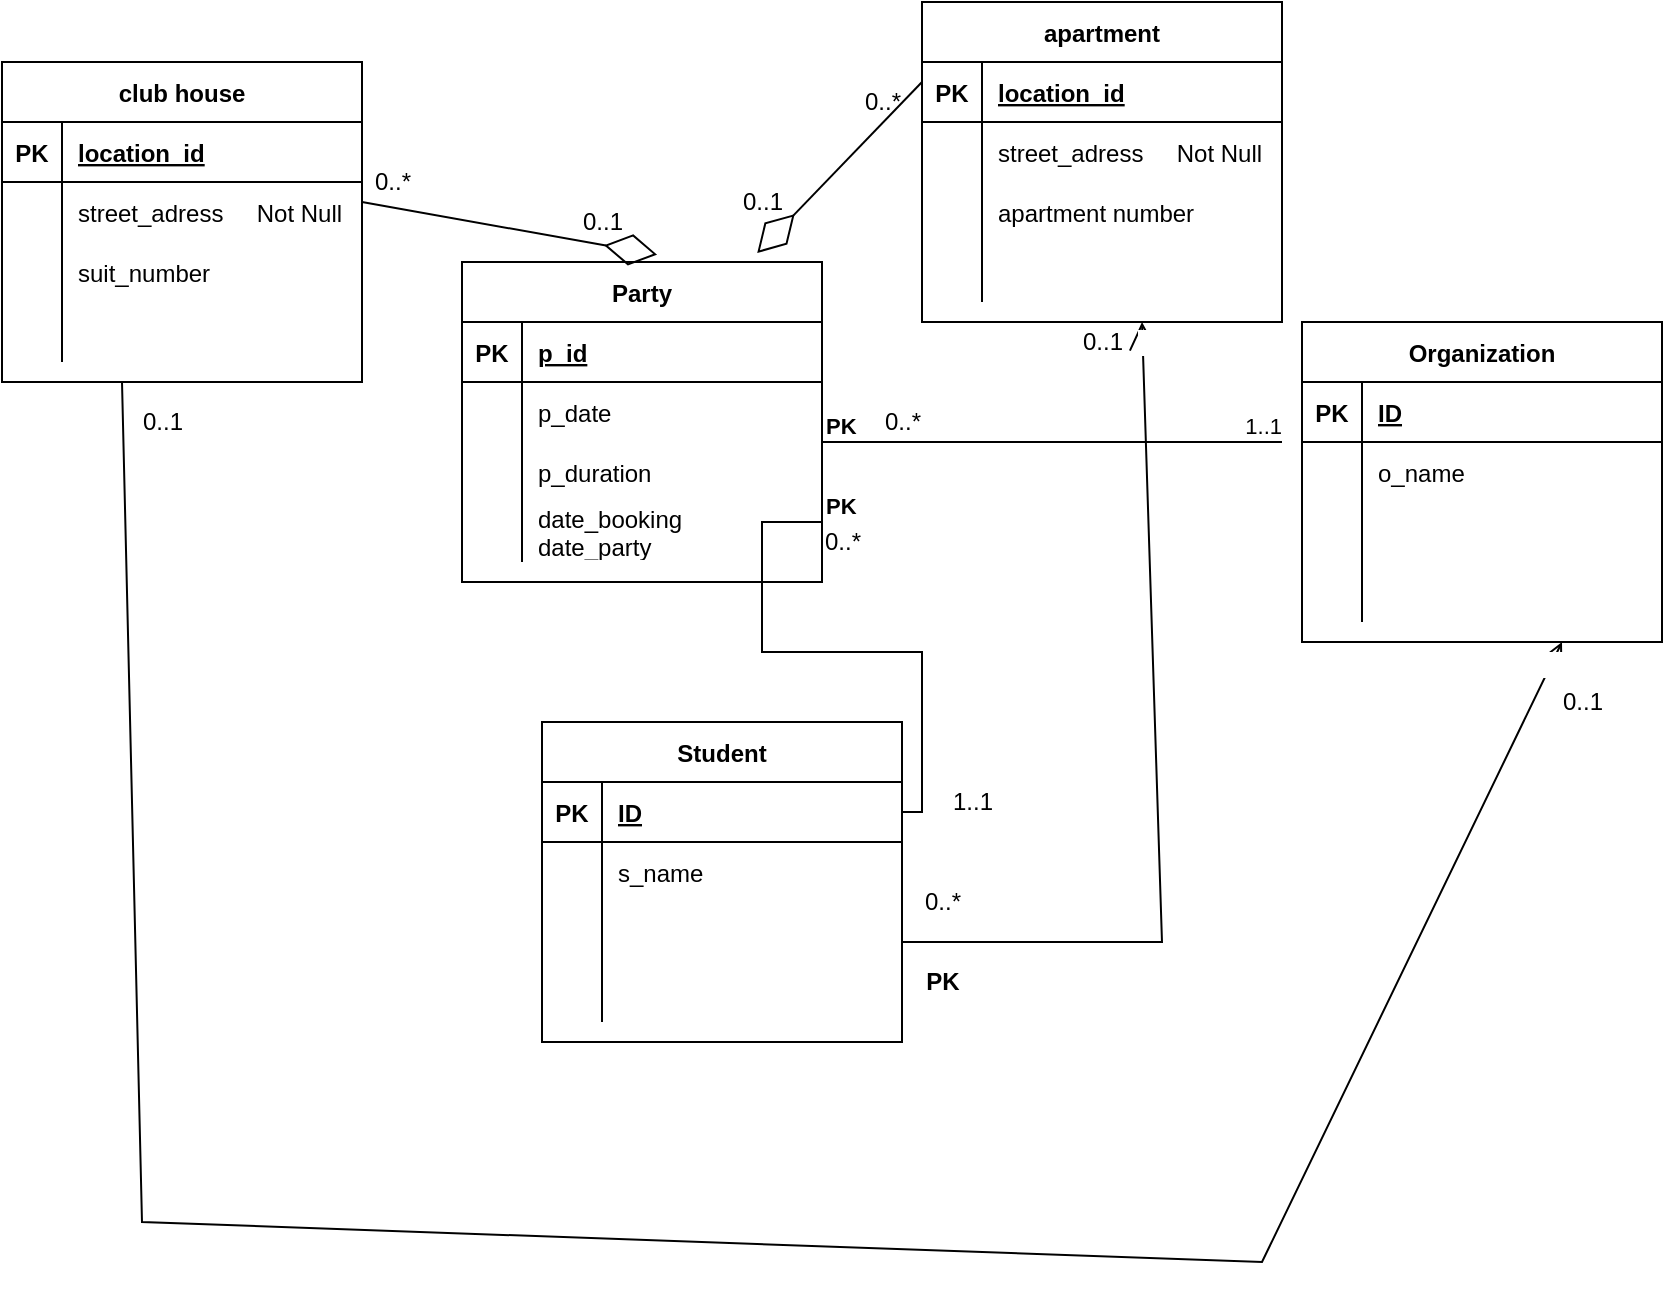 <mxfile version="17.5.0" type="github" pages="2">
  <diagram id="KX6LVqOdSA-fVoCv7U4q" name="Page-1">
    <mxGraphModel dx="2032" dy="687" grid="1" gridSize="10" guides="1" tooltips="1" connect="1" arrows="1" fold="1" page="1" pageScale="1" pageWidth="850" pageHeight="1100" math="0" shadow="0">
      <root>
        <mxCell id="0" />
        <mxCell id="1" parent="0" />
        <mxCell id="a_poZocEMOo0xQ4pw9a--49" value="Student" style="shape=table;startSize=30;container=1;collapsible=1;childLayout=tableLayout;fixedRows=1;rowLines=0;fontStyle=1;align=center;resizeLast=1;" vertex="1" parent="1">
          <mxGeometry x="140" y="360" width="180" height="160" as="geometry" />
        </mxCell>
        <mxCell id="a_poZocEMOo0xQ4pw9a--50" value="" style="shape=tableRow;horizontal=0;startSize=0;swimlaneHead=0;swimlaneBody=0;fillColor=none;collapsible=0;dropTarget=0;points=[[0,0.5],[1,0.5]];portConstraint=eastwest;top=0;left=0;right=0;bottom=1;" vertex="1" parent="a_poZocEMOo0xQ4pw9a--49">
          <mxGeometry y="30" width="180" height="30" as="geometry" />
        </mxCell>
        <mxCell id="a_poZocEMOo0xQ4pw9a--51" value="PK" style="shape=partialRectangle;connectable=0;fillColor=none;top=0;left=0;bottom=0;right=0;fontStyle=1;overflow=hidden;" vertex="1" parent="a_poZocEMOo0xQ4pw9a--50">
          <mxGeometry width="30" height="30" as="geometry">
            <mxRectangle width="30" height="30" as="alternateBounds" />
          </mxGeometry>
        </mxCell>
        <mxCell id="a_poZocEMOo0xQ4pw9a--52" value="ID" style="shape=partialRectangle;connectable=0;fillColor=none;top=0;left=0;bottom=0;right=0;align=left;spacingLeft=6;fontStyle=5;overflow=hidden;" vertex="1" parent="a_poZocEMOo0xQ4pw9a--50">
          <mxGeometry x="30" width="150" height="30" as="geometry">
            <mxRectangle width="150" height="30" as="alternateBounds" />
          </mxGeometry>
        </mxCell>
        <mxCell id="a_poZocEMOo0xQ4pw9a--53" value="" style="shape=tableRow;horizontal=0;startSize=0;swimlaneHead=0;swimlaneBody=0;fillColor=none;collapsible=0;dropTarget=0;points=[[0,0.5],[1,0.5]];portConstraint=eastwest;top=0;left=0;right=0;bottom=0;" vertex="1" parent="a_poZocEMOo0xQ4pw9a--49">
          <mxGeometry y="60" width="180" height="30" as="geometry" />
        </mxCell>
        <mxCell id="a_poZocEMOo0xQ4pw9a--54" value="" style="shape=partialRectangle;connectable=0;fillColor=none;top=0;left=0;bottom=0;right=0;editable=1;overflow=hidden;" vertex="1" parent="a_poZocEMOo0xQ4pw9a--53">
          <mxGeometry width="30" height="30" as="geometry">
            <mxRectangle width="30" height="30" as="alternateBounds" />
          </mxGeometry>
        </mxCell>
        <mxCell id="a_poZocEMOo0xQ4pw9a--55" value="s_name" style="shape=partialRectangle;connectable=0;fillColor=none;top=0;left=0;bottom=0;right=0;align=left;spacingLeft=6;overflow=hidden;" vertex="1" parent="a_poZocEMOo0xQ4pw9a--53">
          <mxGeometry x="30" width="150" height="30" as="geometry">
            <mxRectangle width="150" height="30" as="alternateBounds" />
          </mxGeometry>
        </mxCell>
        <mxCell id="a_poZocEMOo0xQ4pw9a--56" value="" style="shape=tableRow;horizontal=0;startSize=0;swimlaneHead=0;swimlaneBody=0;fillColor=none;collapsible=0;dropTarget=0;points=[[0,0.5],[1,0.5]];portConstraint=eastwest;top=0;left=0;right=0;bottom=0;" vertex="1" parent="a_poZocEMOo0xQ4pw9a--49">
          <mxGeometry y="90" width="180" height="30" as="geometry" />
        </mxCell>
        <mxCell id="a_poZocEMOo0xQ4pw9a--57" value="" style="shape=partialRectangle;connectable=0;fillColor=none;top=0;left=0;bottom=0;right=0;editable=1;overflow=hidden;" vertex="1" parent="a_poZocEMOo0xQ4pw9a--56">
          <mxGeometry width="30" height="30" as="geometry">
            <mxRectangle width="30" height="30" as="alternateBounds" />
          </mxGeometry>
        </mxCell>
        <mxCell id="a_poZocEMOo0xQ4pw9a--58" value="" style="shape=partialRectangle;connectable=0;fillColor=none;top=0;left=0;bottom=0;right=0;align=left;spacingLeft=6;overflow=hidden;" vertex="1" parent="a_poZocEMOo0xQ4pw9a--56">
          <mxGeometry x="30" width="150" height="30" as="geometry">
            <mxRectangle width="150" height="30" as="alternateBounds" />
          </mxGeometry>
        </mxCell>
        <mxCell id="a_poZocEMOo0xQ4pw9a--59" value="" style="shape=tableRow;horizontal=0;startSize=0;swimlaneHead=0;swimlaneBody=0;fillColor=none;collapsible=0;dropTarget=0;points=[[0,0.5],[1,0.5]];portConstraint=eastwest;top=0;left=0;right=0;bottom=0;" vertex="1" parent="a_poZocEMOo0xQ4pw9a--49">
          <mxGeometry y="120" width="180" height="30" as="geometry" />
        </mxCell>
        <mxCell id="a_poZocEMOo0xQ4pw9a--60" value="" style="shape=partialRectangle;connectable=0;fillColor=none;top=0;left=0;bottom=0;right=0;editable=1;overflow=hidden;" vertex="1" parent="a_poZocEMOo0xQ4pw9a--59">
          <mxGeometry width="30" height="30" as="geometry">
            <mxRectangle width="30" height="30" as="alternateBounds" />
          </mxGeometry>
        </mxCell>
        <mxCell id="a_poZocEMOo0xQ4pw9a--61" value="" style="shape=partialRectangle;connectable=0;fillColor=none;top=0;left=0;bottom=0;right=0;align=left;spacingLeft=6;overflow=hidden;" vertex="1" parent="a_poZocEMOo0xQ4pw9a--59">
          <mxGeometry x="30" width="150" height="30" as="geometry">
            <mxRectangle width="150" height="30" as="alternateBounds" />
          </mxGeometry>
        </mxCell>
        <mxCell id="a_poZocEMOo0xQ4pw9a--66" value="Organization" style="shape=table;startSize=30;container=1;collapsible=1;childLayout=tableLayout;fixedRows=1;rowLines=0;fontStyle=1;align=center;resizeLast=1;" vertex="1" parent="1">
          <mxGeometry x="520" y="160" width="180" height="160" as="geometry" />
        </mxCell>
        <mxCell id="a_poZocEMOo0xQ4pw9a--67" value="" style="shape=tableRow;horizontal=0;startSize=0;swimlaneHead=0;swimlaneBody=0;fillColor=none;collapsible=0;dropTarget=0;points=[[0,0.5],[1,0.5]];portConstraint=eastwest;top=0;left=0;right=0;bottom=1;" vertex="1" parent="a_poZocEMOo0xQ4pw9a--66">
          <mxGeometry y="30" width="180" height="30" as="geometry" />
        </mxCell>
        <mxCell id="a_poZocEMOo0xQ4pw9a--68" value="PK" style="shape=partialRectangle;connectable=0;fillColor=none;top=0;left=0;bottom=0;right=0;fontStyle=1;overflow=hidden;" vertex="1" parent="a_poZocEMOo0xQ4pw9a--67">
          <mxGeometry width="30" height="30" as="geometry">
            <mxRectangle width="30" height="30" as="alternateBounds" />
          </mxGeometry>
        </mxCell>
        <mxCell id="a_poZocEMOo0xQ4pw9a--69" value="ID" style="shape=partialRectangle;connectable=0;fillColor=none;top=0;left=0;bottom=0;right=0;align=left;spacingLeft=6;fontStyle=5;overflow=hidden;" vertex="1" parent="a_poZocEMOo0xQ4pw9a--67">
          <mxGeometry x="30" width="150" height="30" as="geometry">
            <mxRectangle width="150" height="30" as="alternateBounds" />
          </mxGeometry>
        </mxCell>
        <mxCell id="a_poZocEMOo0xQ4pw9a--70" value="" style="shape=tableRow;horizontal=0;startSize=0;swimlaneHead=0;swimlaneBody=0;fillColor=none;collapsible=0;dropTarget=0;points=[[0,0.5],[1,0.5]];portConstraint=eastwest;top=0;left=0;right=0;bottom=0;" vertex="1" parent="a_poZocEMOo0xQ4pw9a--66">
          <mxGeometry y="60" width="180" height="30" as="geometry" />
        </mxCell>
        <mxCell id="a_poZocEMOo0xQ4pw9a--71" value="" style="shape=partialRectangle;connectable=0;fillColor=none;top=0;left=0;bottom=0;right=0;editable=1;overflow=hidden;" vertex="1" parent="a_poZocEMOo0xQ4pw9a--70">
          <mxGeometry width="30" height="30" as="geometry">
            <mxRectangle width="30" height="30" as="alternateBounds" />
          </mxGeometry>
        </mxCell>
        <mxCell id="a_poZocEMOo0xQ4pw9a--72" value="o_name" style="shape=partialRectangle;connectable=0;fillColor=none;top=0;left=0;bottom=0;right=0;align=left;spacingLeft=6;overflow=hidden;" vertex="1" parent="a_poZocEMOo0xQ4pw9a--70">
          <mxGeometry x="30" width="150" height="30" as="geometry">
            <mxRectangle width="150" height="30" as="alternateBounds" />
          </mxGeometry>
        </mxCell>
        <mxCell id="a_poZocEMOo0xQ4pw9a--73" value="" style="shape=tableRow;horizontal=0;startSize=0;swimlaneHead=0;swimlaneBody=0;fillColor=none;collapsible=0;dropTarget=0;points=[[0,0.5],[1,0.5]];portConstraint=eastwest;top=0;left=0;right=0;bottom=0;" vertex="1" parent="a_poZocEMOo0xQ4pw9a--66">
          <mxGeometry y="90" width="180" height="30" as="geometry" />
        </mxCell>
        <mxCell id="a_poZocEMOo0xQ4pw9a--74" value="" style="shape=partialRectangle;connectable=0;fillColor=none;top=0;left=0;bottom=0;right=0;editable=1;overflow=hidden;" vertex="1" parent="a_poZocEMOo0xQ4pw9a--73">
          <mxGeometry width="30" height="30" as="geometry">
            <mxRectangle width="30" height="30" as="alternateBounds" />
          </mxGeometry>
        </mxCell>
        <mxCell id="a_poZocEMOo0xQ4pw9a--75" value="" style="shape=partialRectangle;connectable=0;fillColor=none;top=0;left=0;bottom=0;right=0;align=left;spacingLeft=6;overflow=hidden;" vertex="1" parent="a_poZocEMOo0xQ4pw9a--73">
          <mxGeometry x="30" width="150" height="30" as="geometry">
            <mxRectangle width="150" height="30" as="alternateBounds" />
          </mxGeometry>
        </mxCell>
        <mxCell id="a_poZocEMOo0xQ4pw9a--76" value="" style="shape=tableRow;horizontal=0;startSize=0;swimlaneHead=0;swimlaneBody=0;fillColor=none;collapsible=0;dropTarget=0;points=[[0,0.5],[1,0.5]];portConstraint=eastwest;top=0;left=0;right=0;bottom=0;" vertex="1" parent="a_poZocEMOo0xQ4pw9a--66">
          <mxGeometry y="120" width="180" height="30" as="geometry" />
        </mxCell>
        <mxCell id="a_poZocEMOo0xQ4pw9a--77" value="" style="shape=partialRectangle;connectable=0;fillColor=none;top=0;left=0;bottom=0;right=0;editable=1;overflow=hidden;" vertex="1" parent="a_poZocEMOo0xQ4pw9a--76">
          <mxGeometry width="30" height="30" as="geometry">
            <mxRectangle width="30" height="30" as="alternateBounds" />
          </mxGeometry>
        </mxCell>
        <mxCell id="a_poZocEMOo0xQ4pw9a--78" value="" style="shape=partialRectangle;connectable=0;fillColor=none;top=0;left=0;bottom=0;right=0;align=left;spacingLeft=6;overflow=hidden;" vertex="1" parent="a_poZocEMOo0xQ4pw9a--76">
          <mxGeometry x="30" width="150" height="30" as="geometry">
            <mxRectangle width="150" height="30" as="alternateBounds" />
          </mxGeometry>
        </mxCell>
        <mxCell id="a_poZocEMOo0xQ4pw9a--79" value="Party" style="shape=table;startSize=30;container=1;collapsible=1;childLayout=tableLayout;fixedRows=1;rowLines=0;fontStyle=1;align=center;resizeLast=1;" vertex="1" parent="1">
          <mxGeometry x="100" y="130" width="180" height="160" as="geometry" />
        </mxCell>
        <mxCell id="a_poZocEMOo0xQ4pw9a--80" value="" style="shape=tableRow;horizontal=0;startSize=0;swimlaneHead=0;swimlaneBody=0;fillColor=none;collapsible=0;dropTarget=0;points=[[0,0.5],[1,0.5]];portConstraint=eastwest;top=0;left=0;right=0;bottom=1;" vertex="1" parent="a_poZocEMOo0xQ4pw9a--79">
          <mxGeometry y="30" width="180" height="30" as="geometry" />
        </mxCell>
        <mxCell id="a_poZocEMOo0xQ4pw9a--81" value="PK" style="shape=partialRectangle;connectable=0;fillColor=none;top=0;left=0;bottom=0;right=0;fontStyle=1;overflow=hidden;" vertex="1" parent="a_poZocEMOo0xQ4pw9a--80">
          <mxGeometry width="30" height="30" as="geometry">
            <mxRectangle width="30" height="30" as="alternateBounds" />
          </mxGeometry>
        </mxCell>
        <mxCell id="a_poZocEMOo0xQ4pw9a--82" value="p_id" style="shape=partialRectangle;connectable=0;fillColor=none;top=0;left=0;bottom=0;right=0;align=left;spacingLeft=6;fontStyle=5;overflow=hidden;" vertex="1" parent="a_poZocEMOo0xQ4pw9a--80">
          <mxGeometry x="30" width="150" height="30" as="geometry">
            <mxRectangle width="150" height="30" as="alternateBounds" />
          </mxGeometry>
        </mxCell>
        <mxCell id="a_poZocEMOo0xQ4pw9a--83" value="" style="shape=tableRow;horizontal=0;startSize=0;swimlaneHead=0;swimlaneBody=0;fillColor=none;collapsible=0;dropTarget=0;points=[[0,0.5],[1,0.5]];portConstraint=eastwest;top=0;left=0;right=0;bottom=0;" vertex="1" parent="a_poZocEMOo0xQ4pw9a--79">
          <mxGeometry y="60" width="180" height="30" as="geometry" />
        </mxCell>
        <mxCell id="a_poZocEMOo0xQ4pw9a--84" value="" style="shape=partialRectangle;connectable=0;fillColor=none;top=0;left=0;bottom=0;right=0;editable=1;overflow=hidden;" vertex="1" parent="a_poZocEMOo0xQ4pw9a--83">
          <mxGeometry width="30" height="30" as="geometry">
            <mxRectangle width="30" height="30" as="alternateBounds" />
          </mxGeometry>
        </mxCell>
        <mxCell id="a_poZocEMOo0xQ4pw9a--85" value="p_date" style="shape=partialRectangle;connectable=0;fillColor=none;top=0;left=0;bottom=0;right=0;align=left;spacingLeft=6;overflow=hidden;" vertex="1" parent="a_poZocEMOo0xQ4pw9a--83">
          <mxGeometry x="30" width="150" height="30" as="geometry">
            <mxRectangle width="150" height="30" as="alternateBounds" />
          </mxGeometry>
        </mxCell>
        <mxCell id="a_poZocEMOo0xQ4pw9a--86" value="" style="shape=tableRow;horizontal=0;startSize=0;swimlaneHead=0;swimlaneBody=0;fillColor=none;collapsible=0;dropTarget=0;points=[[0,0.5],[1,0.5]];portConstraint=eastwest;top=0;left=0;right=0;bottom=0;" vertex="1" parent="a_poZocEMOo0xQ4pw9a--79">
          <mxGeometry y="90" width="180" height="30" as="geometry" />
        </mxCell>
        <mxCell id="a_poZocEMOo0xQ4pw9a--87" value="" style="shape=partialRectangle;connectable=0;fillColor=none;top=0;left=0;bottom=0;right=0;editable=1;overflow=hidden;" vertex="1" parent="a_poZocEMOo0xQ4pw9a--86">
          <mxGeometry width="30" height="30" as="geometry">
            <mxRectangle width="30" height="30" as="alternateBounds" />
          </mxGeometry>
        </mxCell>
        <mxCell id="a_poZocEMOo0xQ4pw9a--88" value="p_duration" style="shape=partialRectangle;connectable=0;fillColor=none;top=0;left=0;bottom=0;right=0;align=left;spacingLeft=6;overflow=hidden;" vertex="1" parent="a_poZocEMOo0xQ4pw9a--86">
          <mxGeometry x="30" width="150" height="30" as="geometry">
            <mxRectangle width="150" height="30" as="alternateBounds" />
          </mxGeometry>
        </mxCell>
        <mxCell id="a_poZocEMOo0xQ4pw9a--89" value="" style="shape=tableRow;horizontal=0;startSize=0;swimlaneHead=0;swimlaneBody=0;fillColor=none;collapsible=0;dropTarget=0;points=[[0,0.5],[1,0.5]];portConstraint=eastwest;top=0;left=0;right=0;bottom=0;" vertex="1" parent="a_poZocEMOo0xQ4pw9a--79">
          <mxGeometry y="120" width="180" height="30" as="geometry" />
        </mxCell>
        <mxCell id="a_poZocEMOo0xQ4pw9a--90" value="" style="shape=partialRectangle;connectable=0;fillColor=none;top=0;left=0;bottom=0;right=0;editable=1;overflow=hidden;" vertex="1" parent="a_poZocEMOo0xQ4pw9a--89">
          <mxGeometry width="30" height="30" as="geometry">
            <mxRectangle width="30" height="30" as="alternateBounds" />
          </mxGeometry>
        </mxCell>
        <mxCell id="a_poZocEMOo0xQ4pw9a--91" value="date_booking&#xa;date_party" style="shape=partialRectangle;connectable=0;fillColor=none;top=0;left=0;bottom=0;right=0;align=left;spacingLeft=6;overflow=hidden;" vertex="1" parent="a_poZocEMOo0xQ4pw9a--89">
          <mxGeometry x="30" width="150" height="30" as="geometry">
            <mxRectangle width="150" height="30" as="alternateBounds" />
          </mxGeometry>
        </mxCell>
        <mxCell id="a_poZocEMOo0xQ4pw9a--92" value="" style="endArrow=none;html=1;edgeStyle=orthogonalEdgeStyle;rounded=0;" edge="1" parent="1">
          <mxGeometry relative="1" as="geometry">
            <mxPoint x="280" y="220" as="sourcePoint" />
            <mxPoint x="510" y="220" as="targetPoint" />
          </mxGeometry>
        </mxCell>
        <mxCell id="a_poZocEMOo0xQ4pw9a--93" value="&lt;b&gt;PK&lt;/b&gt;" style="edgeLabel;resizable=0;html=1;align=left;verticalAlign=bottom;" connectable="0" vertex="1" parent="a_poZocEMOo0xQ4pw9a--92">
          <mxGeometry x="-1" relative="1" as="geometry" />
        </mxCell>
        <mxCell id="a_poZocEMOo0xQ4pw9a--94" value="1..1" style="edgeLabel;resizable=0;html=1;align=right;verticalAlign=bottom;" connectable="0" vertex="1" parent="a_poZocEMOo0xQ4pw9a--92">
          <mxGeometry x="1" relative="1" as="geometry" />
        </mxCell>
        <mxCell id="a_poZocEMOo0xQ4pw9a--95" value="0..*" style="text;html=1;align=center;verticalAlign=middle;resizable=0;points=[];autosize=1;strokeColor=none;fillColor=none;" vertex="1" parent="1">
          <mxGeometry x="305" y="200" width="30" height="20" as="geometry" />
        </mxCell>
        <mxCell id="a_poZocEMOo0xQ4pw9a--96" value="" style="endArrow=none;html=1;edgeStyle=orthogonalEdgeStyle;rounded=0;" edge="1" parent="1" target="a_poZocEMOo0xQ4pw9a--50">
          <mxGeometry relative="1" as="geometry">
            <mxPoint x="280" y="260" as="sourcePoint" />
            <mxPoint x="440" y="260" as="targetPoint" />
            <Array as="points">
              <mxPoint x="250" y="260" />
              <mxPoint x="250" y="325" />
              <mxPoint x="330" y="325" />
              <mxPoint x="330" y="405" />
            </Array>
          </mxGeometry>
        </mxCell>
        <mxCell id="a_poZocEMOo0xQ4pw9a--97" value="&lt;b&gt;PK&lt;/b&gt;" style="edgeLabel;resizable=0;html=1;align=left;verticalAlign=bottom;" connectable="0" vertex="1" parent="a_poZocEMOo0xQ4pw9a--96">
          <mxGeometry x="-1" relative="1" as="geometry" />
        </mxCell>
        <mxCell id="a_poZocEMOo0xQ4pw9a--99" value="0..*" style="text;html=1;align=center;verticalAlign=middle;resizable=0;points=[];autosize=1;strokeColor=none;fillColor=none;" vertex="1" parent="1">
          <mxGeometry x="275" y="260" width="30" height="20" as="geometry" />
        </mxCell>
        <mxCell id="a_poZocEMOo0xQ4pw9a--100" value="1..1" style="text;html=1;align=center;verticalAlign=middle;resizable=0;points=[];autosize=1;strokeColor=none;fillColor=none;" vertex="1" parent="1">
          <mxGeometry x="335" y="390" width="40" height="20" as="geometry" />
        </mxCell>
        <mxCell id="a_poZocEMOo0xQ4pw9a--115" value="apartment" style="shape=table;startSize=30;container=1;collapsible=1;childLayout=tableLayout;fixedRows=1;rowLines=0;fontStyle=1;align=center;resizeLast=1;" vertex="1" parent="1">
          <mxGeometry x="330" width="180" height="160" as="geometry" />
        </mxCell>
        <mxCell id="a_poZocEMOo0xQ4pw9a--116" value="" style="shape=tableRow;horizontal=0;startSize=0;swimlaneHead=0;swimlaneBody=0;fillColor=none;collapsible=0;dropTarget=0;points=[[0,0.5],[1,0.5]];portConstraint=eastwest;top=0;left=0;right=0;bottom=1;" vertex="1" parent="a_poZocEMOo0xQ4pw9a--115">
          <mxGeometry y="30" width="180" height="30" as="geometry" />
        </mxCell>
        <mxCell id="a_poZocEMOo0xQ4pw9a--117" value="PK" style="shape=partialRectangle;connectable=0;fillColor=none;top=0;left=0;bottom=0;right=0;fontStyle=1;overflow=hidden;" vertex="1" parent="a_poZocEMOo0xQ4pw9a--116">
          <mxGeometry width="30" height="30" as="geometry">
            <mxRectangle width="30" height="30" as="alternateBounds" />
          </mxGeometry>
        </mxCell>
        <mxCell id="a_poZocEMOo0xQ4pw9a--118" value="location_id" style="shape=partialRectangle;connectable=0;fillColor=none;top=0;left=0;bottom=0;right=0;align=left;spacingLeft=6;fontStyle=5;overflow=hidden;" vertex="1" parent="a_poZocEMOo0xQ4pw9a--116">
          <mxGeometry x="30" width="150" height="30" as="geometry">
            <mxRectangle width="150" height="30" as="alternateBounds" />
          </mxGeometry>
        </mxCell>
        <mxCell id="a_poZocEMOo0xQ4pw9a--119" value="" style="shape=tableRow;horizontal=0;startSize=0;swimlaneHead=0;swimlaneBody=0;fillColor=none;collapsible=0;dropTarget=0;points=[[0,0.5],[1,0.5]];portConstraint=eastwest;top=0;left=0;right=0;bottom=0;" vertex="1" parent="a_poZocEMOo0xQ4pw9a--115">
          <mxGeometry y="60" width="180" height="30" as="geometry" />
        </mxCell>
        <mxCell id="a_poZocEMOo0xQ4pw9a--120" value="" style="shape=partialRectangle;connectable=0;fillColor=none;top=0;left=0;bottom=0;right=0;editable=1;overflow=hidden;" vertex="1" parent="a_poZocEMOo0xQ4pw9a--119">
          <mxGeometry width="30" height="30" as="geometry">
            <mxRectangle width="30" height="30" as="alternateBounds" />
          </mxGeometry>
        </mxCell>
        <mxCell id="a_poZocEMOo0xQ4pw9a--121" value="street_adress     Not Null" style="shape=partialRectangle;connectable=0;fillColor=none;top=0;left=0;bottom=0;right=0;align=left;spacingLeft=6;overflow=hidden;" vertex="1" parent="a_poZocEMOo0xQ4pw9a--119">
          <mxGeometry x="30" width="150" height="30" as="geometry">
            <mxRectangle width="150" height="30" as="alternateBounds" />
          </mxGeometry>
        </mxCell>
        <mxCell id="a_poZocEMOo0xQ4pw9a--122" value="" style="shape=tableRow;horizontal=0;startSize=0;swimlaneHead=0;swimlaneBody=0;fillColor=none;collapsible=0;dropTarget=0;points=[[0,0.5],[1,0.5]];portConstraint=eastwest;top=0;left=0;right=0;bottom=0;" vertex="1" parent="a_poZocEMOo0xQ4pw9a--115">
          <mxGeometry y="90" width="180" height="30" as="geometry" />
        </mxCell>
        <mxCell id="a_poZocEMOo0xQ4pw9a--123" value="" style="shape=partialRectangle;connectable=0;fillColor=none;top=0;left=0;bottom=0;right=0;editable=1;overflow=hidden;" vertex="1" parent="a_poZocEMOo0xQ4pw9a--122">
          <mxGeometry width="30" height="30" as="geometry">
            <mxRectangle width="30" height="30" as="alternateBounds" />
          </mxGeometry>
        </mxCell>
        <mxCell id="a_poZocEMOo0xQ4pw9a--124" value="apartment number" style="shape=partialRectangle;connectable=0;fillColor=none;top=0;left=0;bottom=0;right=0;align=left;spacingLeft=6;overflow=hidden;" vertex="1" parent="a_poZocEMOo0xQ4pw9a--122">
          <mxGeometry x="30" width="150" height="30" as="geometry">
            <mxRectangle width="150" height="30" as="alternateBounds" />
          </mxGeometry>
        </mxCell>
        <mxCell id="a_poZocEMOo0xQ4pw9a--125" value="" style="shape=tableRow;horizontal=0;startSize=0;swimlaneHead=0;swimlaneBody=0;fillColor=none;collapsible=0;dropTarget=0;points=[[0,0.5],[1,0.5]];portConstraint=eastwest;top=0;left=0;right=0;bottom=0;" vertex="1" parent="a_poZocEMOo0xQ4pw9a--115">
          <mxGeometry y="120" width="180" height="30" as="geometry" />
        </mxCell>
        <mxCell id="a_poZocEMOo0xQ4pw9a--126" value="" style="shape=partialRectangle;connectable=0;fillColor=none;top=0;left=0;bottom=0;right=0;editable=1;overflow=hidden;" vertex="1" parent="a_poZocEMOo0xQ4pw9a--125">
          <mxGeometry width="30" height="30" as="geometry">
            <mxRectangle width="30" height="30" as="alternateBounds" />
          </mxGeometry>
        </mxCell>
        <mxCell id="a_poZocEMOo0xQ4pw9a--127" value="" style="shape=partialRectangle;connectable=0;fillColor=none;top=0;left=0;bottom=0;right=0;align=left;spacingLeft=6;overflow=hidden;" vertex="1" parent="a_poZocEMOo0xQ4pw9a--125">
          <mxGeometry x="30" width="150" height="30" as="geometry">
            <mxRectangle width="150" height="30" as="alternateBounds" />
          </mxGeometry>
        </mxCell>
        <mxCell id="a_poZocEMOo0xQ4pw9a--128" value="club house" style="shape=table;startSize=30;container=1;collapsible=1;childLayout=tableLayout;fixedRows=1;rowLines=0;fontStyle=1;align=center;resizeLast=1;" vertex="1" parent="1">
          <mxGeometry x="-130" y="30" width="180" height="160" as="geometry" />
        </mxCell>
        <mxCell id="a_poZocEMOo0xQ4pw9a--129" value="" style="shape=tableRow;horizontal=0;startSize=0;swimlaneHead=0;swimlaneBody=0;fillColor=none;collapsible=0;dropTarget=0;points=[[0,0.5],[1,0.5]];portConstraint=eastwest;top=0;left=0;right=0;bottom=1;" vertex="1" parent="a_poZocEMOo0xQ4pw9a--128">
          <mxGeometry y="30" width="180" height="30" as="geometry" />
        </mxCell>
        <mxCell id="a_poZocEMOo0xQ4pw9a--130" value="PK" style="shape=partialRectangle;connectable=0;fillColor=none;top=0;left=0;bottom=0;right=0;fontStyle=1;overflow=hidden;" vertex="1" parent="a_poZocEMOo0xQ4pw9a--129">
          <mxGeometry width="30" height="30" as="geometry">
            <mxRectangle width="30" height="30" as="alternateBounds" />
          </mxGeometry>
        </mxCell>
        <mxCell id="a_poZocEMOo0xQ4pw9a--131" value="location_id" style="shape=partialRectangle;connectable=0;fillColor=none;top=0;left=0;bottom=0;right=0;align=left;spacingLeft=6;fontStyle=5;overflow=hidden;" vertex="1" parent="a_poZocEMOo0xQ4pw9a--129">
          <mxGeometry x="30" width="150" height="30" as="geometry">
            <mxRectangle width="150" height="30" as="alternateBounds" />
          </mxGeometry>
        </mxCell>
        <mxCell id="a_poZocEMOo0xQ4pw9a--132" value="" style="shape=tableRow;horizontal=0;startSize=0;swimlaneHead=0;swimlaneBody=0;fillColor=none;collapsible=0;dropTarget=0;points=[[0,0.5],[1,0.5]];portConstraint=eastwest;top=0;left=0;right=0;bottom=0;" vertex="1" parent="a_poZocEMOo0xQ4pw9a--128">
          <mxGeometry y="60" width="180" height="30" as="geometry" />
        </mxCell>
        <mxCell id="a_poZocEMOo0xQ4pw9a--133" value="" style="shape=partialRectangle;connectable=0;fillColor=none;top=0;left=0;bottom=0;right=0;editable=1;overflow=hidden;" vertex="1" parent="a_poZocEMOo0xQ4pw9a--132">
          <mxGeometry width="30" height="30" as="geometry">
            <mxRectangle width="30" height="30" as="alternateBounds" />
          </mxGeometry>
        </mxCell>
        <mxCell id="a_poZocEMOo0xQ4pw9a--134" value="street_adress     Not Null" style="shape=partialRectangle;connectable=0;fillColor=none;top=0;left=0;bottom=0;right=0;align=left;spacingLeft=6;overflow=hidden;" vertex="1" parent="a_poZocEMOo0xQ4pw9a--132">
          <mxGeometry x="30" width="150" height="30" as="geometry">
            <mxRectangle width="150" height="30" as="alternateBounds" />
          </mxGeometry>
        </mxCell>
        <mxCell id="a_poZocEMOo0xQ4pw9a--135" value="" style="shape=tableRow;horizontal=0;startSize=0;swimlaneHead=0;swimlaneBody=0;fillColor=none;collapsible=0;dropTarget=0;points=[[0,0.5],[1,0.5]];portConstraint=eastwest;top=0;left=0;right=0;bottom=0;" vertex="1" parent="a_poZocEMOo0xQ4pw9a--128">
          <mxGeometry y="90" width="180" height="30" as="geometry" />
        </mxCell>
        <mxCell id="a_poZocEMOo0xQ4pw9a--136" value="" style="shape=partialRectangle;connectable=0;fillColor=none;top=0;left=0;bottom=0;right=0;editable=1;overflow=hidden;" vertex="1" parent="a_poZocEMOo0xQ4pw9a--135">
          <mxGeometry width="30" height="30" as="geometry">
            <mxRectangle width="30" height="30" as="alternateBounds" />
          </mxGeometry>
        </mxCell>
        <mxCell id="a_poZocEMOo0xQ4pw9a--137" value="suit_number" style="shape=partialRectangle;connectable=0;fillColor=none;top=0;left=0;bottom=0;right=0;align=left;spacingLeft=6;overflow=hidden;" vertex="1" parent="a_poZocEMOo0xQ4pw9a--135">
          <mxGeometry x="30" width="150" height="30" as="geometry">
            <mxRectangle width="150" height="30" as="alternateBounds" />
          </mxGeometry>
        </mxCell>
        <mxCell id="a_poZocEMOo0xQ4pw9a--138" value="" style="shape=tableRow;horizontal=0;startSize=0;swimlaneHead=0;swimlaneBody=0;fillColor=none;collapsible=0;dropTarget=0;points=[[0,0.5],[1,0.5]];portConstraint=eastwest;top=0;left=0;right=0;bottom=0;" vertex="1" parent="a_poZocEMOo0xQ4pw9a--128">
          <mxGeometry y="120" width="180" height="30" as="geometry" />
        </mxCell>
        <mxCell id="a_poZocEMOo0xQ4pw9a--139" value="" style="shape=partialRectangle;connectable=0;fillColor=none;top=0;left=0;bottom=0;right=0;editable=1;overflow=hidden;" vertex="1" parent="a_poZocEMOo0xQ4pw9a--138">
          <mxGeometry width="30" height="30" as="geometry">
            <mxRectangle width="30" height="30" as="alternateBounds" />
          </mxGeometry>
        </mxCell>
        <mxCell id="a_poZocEMOo0xQ4pw9a--140" value="" style="shape=partialRectangle;connectable=0;fillColor=none;top=0;left=0;bottom=0;right=0;align=left;spacingLeft=6;overflow=hidden;" vertex="1" parent="a_poZocEMOo0xQ4pw9a--138">
          <mxGeometry x="30" width="150" height="30" as="geometry">
            <mxRectangle width="150" height="30" as="alternateBounds" />
          </mxGeometry>
        </mxCell>
        <mxCell id="a_poZocEMOo0xQ4pw9a--146" value="0..*" style="text;html=1;align=center;verticalAlign=middle;resizable=0;points=[];autosize=1;strokeColor=none;fillColor=none;" vertex="1" parent="1">
          <mxGeometry x="50" y="80" width="30" height="20" as="geometry" />
        </mxCell>
        <mxCell id="a_poZocEMOo0xQ4pw9a--148" value="0..*" style="text;html=1;align=center;verticalAlign=middle;resizable=0;points=[];autosize=1;strokeColor=none;fillColor=none;" vertex="1" parent="1">
          <mxGeometry x="295" y="40" width="30" height="20" as="geometry" />
        </mxCell>
        <mxCell id="a_poZocEMOo0xQ4pw9a--152" value="" style="endArrow=diamondThin;endFill=0;endSize=24;html=1;rounded=0;entryX=0.542;entryY=-0.023;entryDx=0;entryDy=0;entryPerimeter=0;" edge="1" parent="1" target="a_poZocEMOo0xQ4pw9a--79">
          <mxGeometry width="160" relative="1" as="geometry">
            <mxPoint x="50" y="100" as="sourcePoint" />
            <mxPoint x="210" y="100" as="targetPoint" />
          </mxGeometry>
        </mxCell>
        <mxCell id="a_poZocEMOo0xQ4pw9a--153" value="" style="endArrow=diamondThin;endFill=0;endSize=24;html=1;rounded=0;entryX=0.82;entryY=-0.028;entryDx=0;entryDy=0;entryPerimeter=0;" edge="1" parent="1" target="a_poZocEMOo0xQ4pw9a--79">
          <mxGeometry width="160" relative="1" as="geometry">
            <mxPoint x="330" y="40" as="sourcePoint" />
            <mxPoint x="170" y="40" as="targetPoint" />
          </mxGeometry>
        </mxCell>
        <mxCell id="a_poZocEMOo0xQ4pw9a--154" value="0..1" style="text;html=1;align=center;verticalAlign=middle;resizable=0;points=[];autosize=1;strokeColor=none;fillColor=none;" vertex="1" parent="1">
          <mxGeometry x="150" y="100" width="40" height="20" as="geometry" />
        </mxCell>
        <mxCell id="a_poZocEMOo0xQ4pw9a--155" value="0..1" style="text;html=1;align=center;verticalAlign=middle;resizable=0;points=[];autosize=1;strokeColor=none;fillColor=none;" vertex="1" parent="1">
          <mxGeometry x="230" y="90" width="40" height="20" as="geometry" />
        </mxCell>
        <mxCell id="a_poZocEMOo0xQ4pw9a--156" value="" style="endArrow=open;endFill=1;endSize=12;html=1;rounded=0;" edge="1" parent="1">
          <mxGeometry width="160" relative="1" as="geometry">
            <mxPoint x="-70" y="190" as="sourcePoint" />
            <mxPoint x="650" y="320" as="targetPoint" />
            <Array as="points">
              <mxPoint x="-60" y="610" />
              <mxPoint x="500" y="630" />
            </Array>
          </mxGeometry>
        </mxCell>
        <mxCell id="a_poZocEMOo0xQ4pw9a--159" value="&amp;nbsp; &amp;nbsp; &amp;nbsp; &amp;nbsp; &amp;nbsp;" style="edgeLabel;html=1;align=center;verticalAlign=middle;resizable=0;points=[];" vertex="1" connectable="0" parent="a_poZocEMOo0xQ4pw9a--156">
          <mxGeometry x="0.98" y="-6" relative="1" as="geometry">
            <mxPoint y="-4" as="offset" />
          </mxGeometry>
        </mxCell>
        <mxCell id="a_poZocEMOo0xQ4pw9a--157" value="0..1" style="text;html=1;align=center;verticalAlign=middle;resizable=0;points=[];autosize=1;strokeColor=none;fillColor=none;" vertex="1" parent="1">
          <mxGeometry x="-70" y="200" width="40" height="20" as="geometry" />
        </mxCell>
        <mxCell id="a_poZocEMOo0xQ4pw9a--158" value="0..1" style="text;html=1;align=center;verticalAlign=middle;resizable=0;points=[];autosize=1;strokeColor=none;fillColor=none;" vertex="1" parent="1">
          <mxGeometry x="640" y="340" width="40" height="20" as="geometry" />
        </mxCell>
        <mxCell id="a_poZocEMOo0xQ4pw9a--160" value="" style="endArrow=open;endFill=1;endSize=12;html=1;rounded=0;" edge="1" parent="1">
          <mxGeometry width="160" relative="1" as="geometry">
            <mxPoint x="320" y="470" as="sourcePoint" />
            <mxPoint x="440" y="160" as="targetPoint" />
            <Array as="points">
              <mxPoint x="450" y="470" />
            </Array>
          </mxGeometry>
        </mxCell>
        <mxCell id="a_poZocEMOo0xQ4pw9a--165" value="&amp;nbsp; &amp;nbsp; &amp;nbsp; &amp;nbsp;" style="edgeLabel;html=1;align=center;verticalAlign=middle;resizable=0;points=[];" vertex="1" connectable="0" parent="a_poZocEMOo0xQ4pw9a--160">
          <mxGeometry x="0.957" y="-7" relative="1" as="geometry">
            <mxPoint as="offset" />
          </mxGeometry>
        </mxCell>
        <mxCell id="a_poZocEMOo0xQ4pw9a--162" value="&lt;b&gt;PK&lt;/b&gt;" style="text;html=1;align=center;verticalAlign=middle;resizable=0;points=[];autosize=1;strokeColor=none;fillColor=none;" vertex="1" parent="1">
          <mxGeometry x="325" y="480" width="30" height="20" as="geometry" />
        </mxCell>
        <mxCell id="a_poZocEMOo0xQ4pw9a--163" value="0..*" style="text;html=1;align=center;verticalAlign=middle;resizable=0;points=[];autosize=1;strokeColor=none;fillColor=none;" vertex="1" parent="1">
          <mxGeometry x="325" y="440" width="30" height="20" as="geometry" />
        </mxCell>
        <mxCell id="a_poZocEMOo0xQ4pw9a--164" value="0..1" style="text;html=1;align=center;verticalAlign=middle;resizable=0;points=[];autosize=1;strokeColor=none;fillColor=none;" vertex="1" parent="1">
          <mxGeometry x="400" y="160" width="40" height="20" as="geometry" />
        </mxCell>
      </root>
    </mxGraphModel>
  </diagram>
  <diagram id="zns7DGJsC-K4gJKSjgBw" name="Page-2">
    <mxGraphModel dx="1182" dy="687" grid="1" gridSize="10" guides="1" tooltips="1" connect="1" arrows="1" fold="1" page="1" pageScale="1" pageWidth="850" pageHeight="1100" math="0" shadow="0">
      <root>
        <mxCell id="0" />
        <mxCell id="1" parent="0" />
        <mxCell id="fg95P9gutAiEoHk40MP6-38" style="edgeStyle=none;rounded=0;orthogonalLoop=1;jettySize=auto;html=1;exitX=0.25;exitY=0;exitDx=0;exitDy=0;endArrow=none;endFill=0;strokeColor=default;" edge="1" parent="1" source="fg95P9gutAiEoHk40MP6-1">
          <mxGeometry relative="1" as="geometry">
            <mxPoint x="130" y="150" as="targetPoint" />
          </mxGeometry>
        </mxCell>
        <mxCell id="fg95P9gutAiEoHk40MP6-40" style="edgeStyle=none;rounded=0;orthogonalLoop=1;jettySize=auto;html=1;exitX=0.5;exitY=0;exitDx=0;exitDy=0;endArrow=none;endFill=0;strokeColor=default;" edge="1" parent="1" source="fg95P9gutAiEoHk40MP6-1">
          <mxGeometry relative="1" as="geometry">
            <mxPoint x="250" y="130" as="targetPoint" />
          </mxGeometry>
        </mxCell>
        <mxCell id="fg95P9gutAiEoHk40MP6-41" style="edgeStyle=none;rounded=0;orthogonalLoop=1;jettySize=auto;html=1;exitX=1;exitY=0;exitDx=0;exitDy=0;endArrow=none;endFill=0;strokeColor=default;" edge="1" parent="1" source="fg95P9gutAiEoHk40MP6-1">
          <mxGeometry relative="1" as="geometry">
            <mxPoint x="320" y="130" as="targetPoint" />
          </mxGeometry>
        </mxCell>
        <mxCell id="fg95P9gutAiEoHk40MP6-85" style="edgeStyle=none;rounded=0;orthogonalLoop=1;jettySize=auto;html=1;exitX=1;exitY=0.5;exitDx=0;exitDy=0;entryX=0;entryY=0.5;entryDx=0;entryDy=0;startArrow=none;startFill=0;endArrow=none;endFill=0;strokeColor=default;" edge="1" parent="1" source="fg95P9gutAiEoHk40MP6-1" target="fg95P9gutAiEoHk40MP6-48">
          <mxGeometry relative="1" as="geometry" />
        </mxCell>
        <mxCell id="fg95P9gutAiEoHk40MP6-1" value="Employees" style="whiteSpace=wrap;html=1;align=center;" vertex="1" parent="1">
          <mxGeometry x="200" y="210" width="100" height="40" as="geometry" />
        </mxCell>
        <mxCell id="fg95P9gutAiEoHk40MP6-87" style="edgeStyle=none;rounded=0;orthogonalLoop=1;jettySize=auto;html=1;exitX=0;exitY=0.5;exitDx=0;exitDy=0;entryX=1;entryY=0.5;entryDx=0;entryDy=0;startArrow=none;startFill=0;endArrow=none;endFill=0;strokeColor=default;" edge="1" parent="1" source="fg95P9gutAiEoHk40MP6-2" target="fg95P9gutAiEoHk40MP6-48">
          <mxGeometry relative="1" as="geometry" />
        </mxCell>
        <mxCell id="fg95P9gutAiEoHk40MP6-2" value="Locations" style="whiteSpace=wrap;html=1;align=center;" vertex="1" parent="1">
          <mxGeometry x="550" y="220" width="100" height="40" as="geometry" />
        </mxCell>
        <mxCell id="fg95P9gutAiEoHk40MP6-59" style="edgeStyle=none;rounded=0;orthogonalLoop=1;jettySize=auto;html=1;exitX=0.25;exitY=0;exitDx=0;exitDy=0;startArrow=none;startFill=0;endArrow=none;endFill=0;strokeColor=default;" edge="1" parent="1" source="fg95P9gutAiEoHk40MP6-3">
          <mxGeometry relative="1" as="geometry">
            <mxPoint x="170" y="320" as="targetPoint" />
          </mxGeometry>
        </mxCell>
        <mxCell id="fg95P9gutAiEoHk40MP6-61" style="edgeStyle=none;rounded=0;orthogonalLoop=1;jettySize=auto;html=1;exitX=0.25;exitY=1;exitDx=0;exitDy=0;startArrow=none;startFill=0;endArrow=none;endFill=0;strokeColor=default;" edge="1" parent="1" source="fg95P9gutAiEoHk40MP6-3">
          <mxGeometry relative="1" as="geometry">
            <mxPoint x="150" y="480" as="targetPoint" />
          </mxGeometry>
        </mxCell>
        <mxCell id="fg95P9gutAiEoHk40MP6-64" style="edgeStyle=none;rounded=0;orthogonalLoop=1;jettySize=auto;html=1;exitX=0.5;exitY=1;exitDx=0;exitDy=0;entryX=0.5;entryY=0;entryDx=0;entryDy=0;startArrow=none;startFill=0;endArrow=none;endFill=0;strokeColor=default;" edge="1" parent="1" source="fg95P9gutAiEoHk40MP6-3" target="fg95P9gutAiEoHk40MP6-63">
          <mxGeometry relative="1" as="geometry" />
        </mxCell>
        <mxCell id="fg95P9gutAiEoHk40MP6-65" style="edgeStyle=none;rounded=0;orthogonalLoop=1;jettySize=auto;html=1;exitX=0.75;exitY=0;exitDx=0;exitDy=0;startArrow=none;startFill=0;endArrow=none;endFill=0;strokeColor=default;" edge="1" parent="1" source="fg95P9gutAiEoHk40MP6-3">
          <mxGeometry relative="1" as="geometry">
            <mxPoint x="320" y="330" as="targetPoint" />
          </mxGeometry>
        </mxCell>
        <mxCell id="fg95P9gutAiEoHk40MP6-3" value="customers" style="whiteSpace=wrap;html=1;align=center;" vertex="1" parent="1">
          <mxGeometry x="190" y="370" width="100" height="40" as="geometry" />
        </mxCell>
        <mxCell id="fg95P9gutAiEoHk40MP6-4" value="loc_ID" style="ellipse;whiteSpace=wrap;html=1;align=center;fontStyle=4;" vertex="1" parent="1">
          <mxGeometry x="445" y="70" width="100" height="40" as="geometry" />
        </mxCell>
        <mxCell id="fg95P9gutAiEoHk40MP6-5" value="" style="endArrow=none;html=1;rounded=0;exitX=0.776;exitY=0.909;exitDx=0;exitDy=0;exitPerimeter=0;entryX=0.158;entryY=-0.068;entryDx=0;entryDy=0;entryPerimeter=0;" edge="1" parent="1" source="fg95P9gutAiEoHk40MP6-4" target="fg95P9gutAiEoHk40MP6-2">
          <mxGeometry relative="1" as="geometry">
            <mxPoint x="110" y="190" as="sourcePoint" />
            <mxPoint x="270" y="190" as="targetPoint" />
          </mxGeometry>
        </mxCell>
        <mxCell id="fg95P9gutAiEoHk40MP6-6" value="adress" style="ellipse;whiteSpace=wrap;html=1;align=center;" vertex="1" parent="1">
          <mxGeometry x="580" y="70" width="100" height="40" as="geometry" />
        </mxCell>
        <mxCell id="fg95P9gutAiEoHk40MP6-7" value="phone" style="ellipse;whiteSpace=wrap;html=1;align=center;" vertex="1" parent="1">
          <mxGeometry x="700" y="90" width="100" height="40" as="geometry" />
        </mxCell>
        <mxCell id="fg95P9gutAiEoHk40MP6-8" value="" style="endArrow=none;html=1;rounded=0;exitX=0.404;exitY=1;exitDx=0;exitDy=0;exitPerimeter=0;entryX=0.404;entryY=-0.068;entryDx=0;entryDy=0;entryPerimeter=0;" edge="1" parent="1" source="fg95P9gutAiEoHk40MP6-6" target="fg95P9gutAiEoHk40MP6-2">
          <mxGeometry relative="1" as="geometry">
            <mxPoint x="230" y="160" as="sourcePoint" />
            <mxPoint x="390" y="160" as="targetPoint" />
          </mxGeometry>
        </mxCell>
        <mxCell id="fg95P9gutAiEoHk40MP6-9" value="" style="endArrow=none;html=1;rounded=0;exitX=0.913;exitY=-0.114;exitDx=0;exitDy=0;exitPerimeter=0;entryX=0;entryY=1;entryDx=0;entryDy=0;" edge="1" parent="1" source="fg95P9gutAiEoHk40MP6-2" target="fg95P9gutAiEoHk40MP6-7">
          <mxGeometry relative="1" as="geometry">
            <mxPoint x="300" y="190" as="sourcePoint" />
            <mxPoint x="460" y="190" as="targetPoint" />
          </mxGeometry>
        </mxCell>
        <mxCell id="fg95P9gutAiEoHk40MP6-10" value="is a&amp;nbsp;" style="shape=rhombus;perimeter=rhombusPerimeter;whiteSpace=wrap;html=1;align=center;" vertex="1" parent="1">
          <mxGeometry x="660" y="280" width="120" height="60" as="geometry" />
        </mxCell>
        <mxCell id="fg95P9gutAiEoHk40MP6-11" value="is a" style="shape=rhombus;perimeter=rhombusPerimeter;whiteSpace=wrap;html=1;align=center;" vertex="1" parent="1">
          <mxGeometry x="425" y="280" width="120" height="60" as="geometry" />
        </mxCell>
        <mxCell id="fg95P9gutAiEoHk40MP6-90" style="edgeStyle=none;rounded=0;orthogonalLoop=1;jettySize=auto;html=1;exitX=0.5;exitY=1;exitDx=0;exitDy=0;entryX=0.75;entryY=0;entryDx=0;entryDy=0;startArrow=none;startFill=0;endArrow=none;endFill=0;strokeColor=default;" edge="1" parent="1" source="fg95P9gutAiEoHk40MP6-12" target="fg95P9gutAiEoHk40MP6-18">
          <mxGeometry relative="1" as="geometry" />
        </mxCell>
        <mxCell id="fg95P9gutAiEoHk40MP6-12" value="warehouses" style="whiteSpace=wrap;html=1;align=center;" vertex="1" parent="1">
          <mxGeometry x="700" y="370" width="100" height="40" as="geometry" />
        </mxCell>
        <mxCell id="fg95P9gutAiEoHk40MP6-81" style="edgeStyle=none;rounded=0;orthogonalLoop=1;jettySize=auto;html=1;exitX=0;exitY=0.5;exitDx=0;exitDy=0;entryX=0.876;entryY=1;entryDx=0;entryDy=0;entryPerimeter=0;startArrow=none;startFill=0;endArrow=none;endFill=0;strokeColor=default;" edge="1" parent="1" source="fg95P9gutAiEoHk40MP6-13" target="fg95P9gutAiEoHk40MP6-66">
          <mxGeometry relative="1" as="geometry" />
        </mxCell>
        <mxCell id="fg95P9gutAiEoHk40MP6-93" style="edgeStyle=none;rounded=0;orthogonalLoop=1;jettySize=auto;html=1;exitX=0.5;exitY=1;exitDx=0;exitDy=0;entryX=0;entryY=0.5;entryDx=0;entryDy=0;startArrow=none;startFill=0;endArrow=none;endFill=0;strokeColor=default;" edge="1" parent="1" source="fg95P9gutAiEoHk40MP6-13" target="fg95P9gutAiEoHk40MP6-18">
          <mxGeometry relative="1" as="geometry" />
        </mxCell>
        <mxCell id="fg95P9gutAiEoHk40MP6-13" value="stores" style="whiteSpace=wrap;html=1;align=center;" vertex="1" parent="1">
          <mxGeometry x="425" y="370" width="100" height="40" as="geometry" />
        </mxCell>
        <mxCell id="fg95P9gutAiEoHk40MP6-14" value="" style="endArrow=none;html=1;rounded=0;fontFamily=Helvetica;fontSize=11;fontColor=default;align=center;strokeColor=default;" edge="1" parent="1" source="fg95P9gutAiEoHk40MP6-11">
          <mxGeometry relative="1" as="geometry">
            <mxPoint x="450" y="260" as="sourcePoint" />
            <mxPoint x="610" y="260" as="targetPoint" />
          </mxGeometry>
        </mxCell>
        <mxCell id="fg95P9gutAiEoHk40MP6-15" value="" style="endArrow=none;html=1;rounded=0;exitX=0.667;exitY=1.023;exitDx=0;exitDy=0;exitPerimeter=0;" edge="1" parent="1" source="fg95P9gutAiEoHk40MP6-2">
          <mxGeometry relative="1" as="geometry">
            <mxPoint x="540" y="290" as="sourcePoint" />
            <mxPoint x="700" y="290" as="targetPoint" />
          </mxGeometry>
        </mxCell>
        <mxCell id="fg95P9gutAiEoHk40MP6-16" value="" style="endArrow=none;html=1;rounded=0;entryX=0.5;entryY=1;entryDx=0;entryDy=0;exitX=0.5;exitY=0;exitDx=0;exitDy=0;" edge="1" parent="1" source="fg95P9gutAiEoHk40MP6-13" target="fg95P9gutAiEoHk40MP6-11">
          <mxGeometry relative="1" as="geometry">
            <mxPoint x="340" y="350" as="sourcePoint" />
            <mxPoint x="490" y="350" as="targetPoint" />
          </mxGeometry>
        </mxCell>
        <mxCell id="fg95P9gutAiEoHk40MP6-17" value="" style="endArrow=none;html=1;rounded=0;entryX=0.5;entryY=1;entryDx=0;entryDy=0;exitX=0.25;exitY=0;exitDx=0;exitDy=0;" edge="1" parent="1" source="fg95P9gutAiEoHk40MP6-12" target="fg95P9gutAiEoHk40MP6-10">
          <mxGeometry relative="1" as="geometry">
            <mxPoint x="550" y="370" as="sourcePoint" />
            <mxPoint x="710" y="370" as="targetPoint" />
          </mxGeometry>
        </mxCell>
        <mxCell id="fg95P9gutAiEoHk40MP6-36" style="edgeStyle=none;rounded=0;orthogonalLoop=1;jettySize=auto;html=1;exitX=0.5;exitY=1;exitDx=0;exitDy=0;entryX=0.5;entryY=0;entryDx=0;entryDy=0;strokeColor=default;endArrow=none;endFill=0;" edge="1" parent="1" source="fg95P9gutAiEoHk40MP6-18" target="fg95P9gutAiEoHk40MP6-34">
          <mxGeometry relative="1" as="geometry" />
        </mxCell>
        <mxCell id="fg95P9gutAiEoHk40MP6-37" style="edgeStyle=none;rounded=0;orthogonalLoop=1;jettySize=auto;html=1;exitX=1;exitY=1;exitDx=0;exitDy=0;entryX=0;entryY=0;entryDx=0;entryDy=0;endArrow=none;endFill=0;strokeColor=default;" edge="1" parent="1" source="fg95P9gutAiEoHk40MP6-18" target="fg95P9gutAiEoHk40MP6-33">
          <mxGeometry relative="1" as="geometry" />
        </mxCell>
        <mxCell id="fg95P9gutAiEoHk40MP6-18" value="shipping" style="whiteSpace=wrap;html=1;align=center;" vertex="1" parent="1">
          <mxGeometry x="570" y="470" width="100" height="40" as="geometry" />
        </mxCell>
        <mxCell id="fg95P9gutAiEoHk40MP6-19" value="" style="endArrow=none;html=1;rounded=0;" edge="1" parent="1">
          <mxGeometry relative="1" as="geometry">
            <mxPoint x="660" y="510" as="sourcePoint" />
            <mxPoint x="710" y="550" as="targetPoint" />
          </mxGeometry>
        </mxCell>
        <mxCell id="fg95P9gutAiEoHk40MP6-25" value="" style="endArrow=none;html=1;rounded=0;entryX=0.167;entryY=1.046;entryDx=0;entryDy=0;entryPerimeter=0;exitX=0.595;exitY=-0.023;exitDx=0;exitDy=0;exitPerimeter=0;" edge="1" parent="1" target="fg95P9gutAiEoHk40MP6-18">
          <mxGeometry relative="1" as="geometry">
            <mxPoint x="519.5" y="549.08" as="sourcePoint" />
            <mxPoint x="540" y="500" as="targetPoint" />
          </mxGeometry>
        </mxCell>
        <mxCell id="fg95P9gutAiEoHk40MP6-30" value="store_id" style="ellipse;whiteSpace=wrap;html=1;align=center;fontStyle=4;" vertex="1" parent="1">
          <mxGeometry x="435" y="540" width="100" height="40" as="geometry" />
        </mxCell>
        <mxCell id="fg95P9gutAiEoHk40MP6-33" value="ship_time" style="ellipse;whiteSpace=wrap;html=1;align=center;fontStyle=4;" vertex="1" parent="1">
          <mxGeometry x="740" y="490" width="100" height="40" as="geometry" />
        </mxCell>
        <mxCell id="fg95P9gutAiEoHk40MP6-34" value="ship_date" style="ellipse;whiteSpace=wrap;html=1;align=center;fontStyle=4;" vertex="1" parent="1">
          <mxGeometry x="550" y="590" width="100" height="40" as="geometry" />
        </mxCell>
        <mxCell id="fg95P9gutAiEoHk40MP6-35" value="warehouse_id" style="ellipse;whiteSpace=wrap;html=1;align=center;fontStyle=4;" vertex="1" parent="1">
          <mxGeometry x="670" y="550" width="100" height="40" as="geometry" />
        </mxCell>
        <mxCell id="fg95P9gutAiEoHk40MP6-39" value="employee_ID" style="ellipse;whiteSpace=wrap;html=1;align=center;fontStyle=4;" vertex="1" parent="1">
          <mxGeometry x="60" y="110" width="100" height="40" as="geometry" />
        </mxCell>
        <mxCell id="fg95P9gutAiEoHk40MP6-42" value="name" style="ellipse;whiteSpace=wrap;html=1;align=center;" vertex="1" parent="1">
          <mxGeometry x="190" y="90" width="100" height="40" as="geometry" />
        </mxCell>
        <mxCell id="fg95P9gutAiEoHk40MP6-44" value="phone" style="ellipse;whiteSpace=wrap;html=1;align=center;" vertex="1" parent="1">
          <mxGeometry x="290" y="90" width="100" height="40" as="geometry" />
        </mxCell>
        <mxCell id="fg95P9gutAiEoHk40MP6-49" style="edgeStyle=none;rounded=0;orthogonalLoop=1;jettySize=auto;html=1;exitX=0.5;exitY=0;exitDx=0;exitDy=0;startArrow=none;startFill=0;endArrow=none;endFill=0;strokeColor=default;" edge="1" parent="1" source="fg95P9gutAiEoHk40MP6-48">
          <mxGeometry relative="1" as="geometry">
            <mxPoint x="370" y="170" as="targetPoint" />
          </mxGeometry>
        </mxCell>
        <mxCell id="fg95P9gutAiEoHk40MP6-52" style="edgeStyle=none;rounded=0;orthogonalLoop=1;jettySize=auto;html=1;exitX=0.75;exitY=0;exitDx=0;exitDy=0;startArrow=none;startFill=0;endArrow=none;endFill=0;strokeColor=default;" edge="1" parent="1" source="fg95P9gutAiEoHk40MP6-48">
          <mxGeometry relative="1" as="geometry">
            <mxPoint x="440" y="160" as="targetPoint" />
          </mxGeometry>
        </mxCell>
        <mxCell id="fg95P9gutAiEoHk40MP6-53" style="edgeStyle=none;rounded=0;orthogonalLoop=1;jettySize=auto;html=1;exitX=1;exitY=0;exitDx=0;exitDy=0;startArrow=none;startFill=0;endArrow=none;endFill=0;strokeColor=default;" edge="1" parent="1" source="fg95P9gutAiEoHk40MP6-48" target="fg95P9gutAiEoHk40MP6-54">
          <mxGeometry relative="1" as="geometry">
            <mxPoint x="475" y="160" as="targetPoint" />
          </mxGeometry>
        </mxCell>
        <mxCell id="fg95P9gutAiEoHk40MP6-48" value="jobs" style="whiteSpace=wrap;html=1;align=center;" vertex="1" parent="1">
          <mxGeometry x="375" y="210" width="100" height="40" as="geometry" />
        </mxCell>
        <mxCell id="fg95P9gutAiEoHk40MP6-51" value="employee ID" style="ellipse;whiteSpace=wrap;html=1;align=center;fontStyle=4;" vertex="1" parent="1">
          <mxGeometry x="325" y="150" width="100" height="40" as="geometry" />
        </mxCell>
        <mxCell id="fg95P9gutAiEoHk40MP6-54" value="location_id" style="ellipse;whiteSpace=wrap;html=1;align=center;fontStyle=4;" vertex="1" parent="1">
          <mxGeometry x="475" y="120" width="100" height="40" as="geometry" />
        </mxCell>
        <mxCell id="fg95P9gutAiEoHk40MP6-55" value="start_date" style="ellipse;whiteSpace=wrap;html=1;align=center;fontStyle=4;" vertex="1" parent="1">
          <mxGeometry x="390" y="120" width="100" height="40" as="geometry" />
        </mxCell>
        <mxCell id="fg95P9gutAiEoHk40MP6-60" value="customer_id" style="ellipse;whiteSpace=wrap;html=1;align=center;fontStyle=4;" vertex="1" parent="1">
          <mxGeometry x="90" y="280" width="100" height="40" as="geometry" />
        </mxCell>
        <mxCell id="fg95P9gutAiEoHk40MP6-62" value="name" style="ellipse;whiteSpace=wrap;html=1;align=center;" vertex="1" parent="1">
          <mxGeometry x="80" y="470" width="100" height="40" as="geometry" />
        </mxCell>
        <mxCell id="fg95P9gutAiEoHk40MP6-63" value="address" style="ellipse;whiteSpace=wrap;html=1;align=center;" vertex="1" parent="1">
          <mxGeometry x="240" y="470" width="100" height="40" as="geometry" />
        </mxCell>
        <mxCell id="fg95P9gutAiEoHk40MP6-70" style="edgeStyle=none;rounded=0;orthogonalLoop=1;jettySize=auto;html=1;exitX=0.25;exitY=0;exitDx=0;exitDy=0;startArrow=none;startFill=0;endArrow=none;endFill=0;strokeColor=default;" edge="1" parent="1" source="fg95P9gutAiEoHk40MP6-66">
          <mxGeometry relative="1" as="geometry">
            <mxPoint x="260" y="280" as="targetPoint" />
          </mxGeometry>
        </mxCell>
        <mxCell id="fg95P9gutAiEoHk40MP6-71" style="edgeStyle=none;rounded=0;orthogonalLoop=1;jettySize=auto;html=1;exitX=0;exitY=0.5;exitDx=0;exitDy=0;startArrow=none;startFill=0;endArrow=none;endFill=0;strokeColor=default;" edge="1" parent="1" source="fg95P9gutAiEoHk40MP6-66">
          <mxGeometry relative="1" as="geometry">
            <mxPoint x="250" y="300" as="targetPoint" />
          </mxGeometry>
        </mxCell>
        <mxCell id="fg95P9gutAiEoHk40MP6-76" style="edgeStyle=none;rounded=0;orthogonalLoop=1;jettySize=auto;html=1;exitX=0.5;exitY=1;exitDx=0;exitDy=0;entryX=0.5;entryY=0;entryDx=0;entryDy=0;startArrow=none;startFill=0;endArrow=none;endFill=0;strokeColor=default;" edge="1" parent="1" source="fg95P9gutAiEoHk40MP6-66" target="fg95P9gutAiEoHk40MP6-75">
          <mxGeometry relative="1" as="geometry" />
        </mxCell>
        <mxCell id="fg95P9gutAiEoHk40MP6-78" style="edgeStyle=none;rounded=0;orthogonalLoop=1;jettySize=auto;html=1;exitX=0.75;exitY=0;exitDx=0;exitDy=0;startArrow=none;startFill=0;endArrow=none;endFill=0;strokeColor=default;" edge="1" parent="1" source="fg95P9gutAiEoHk40MP6-66" target="fg95P9gutAiEoHk40MP6-77">
          <mxGeometry relative="1" as="geometry" />
        </mxCell>
        <mxCell id="fg95P9gutAiEoHk40MP6-66" value="transaction" style="whiteSpace=wrap;html=1;align=center;" vertex="1" parent="1">
          <mxGeometry x="290" y="290" width="100" height="40" as="geometry" />
        </mxCell>
        <mxCell id="fg95P9gutAiEoHk40MP6-73" value="date" style="ellipse;whiteSpace=wrap;html=1;align=center;fontStyle=4;" vertex="1" parent="1">
          <mxGeometry x="240" y="290" width="40" height="40" as="geometry" />
        </mxCell>
        <mxCell id="fg95P9gutAiEoHk40MP6-74" value="time" style="ellipse;whiteSpace=wrap;html=1;align=center;fontStyle=4;" vertex="1" parent="1">
          <mxGeometry x="230" y="250" width="40" height="40" as="geometry" />
        </mxCell>
        <mxCell id="fg95P9gutAiEoHk40MP6-75" value="cust_id" style="ellipse;whiteSpace=wrap;html=1;align=center;fontStyle=4;" vertex="1" parent="1">
          <mxGeometry x="325" y="350" width="40" height="30" as="geometry" />
        </mxCell>
        <mxCell id="fg95P9gutAiEoHk40MP6-77" value="&lt;u&gt;store_id&lt;/u&gt;" style="ellipse;whiteSpace=wrap;html=1;align=center;" vertex="1" parent="1">
          <mxGeometry x="360" y="260" width="55" height="20" as="geometry" />
        </mxCell>
        <mxCell id="fg95P9gutAiEoHk40MP6-79" value="0..1" style="text;html=1;align=center;verticalAlign=middle;resizable=0;points=[];autosize=1;strokeColor=none;fillColor=none;" vertex="1" parent="1">
          <mxGeometry x="240" y="340" width="40" height="20" as="geometry" />
        </mxCell>
        <mxCell id="fg95P9gutAiEoHk40MP6-80" value="0..*" style="text;html=1;align=center;verticalAlign=middle;resizable=0;points=[];autosize=1;strokeColor=none;fillColor=none;" vertex="1" parent="1">
          <mxGeometry x="275" y="330" width="30" height="20" as="geometry" />
        </mxCell>
        <mxCell id="fg95P9gutAiEoHk40MP6-82" value="0..1" style="text;html=1;align=center;verticalAlign=middle;resizable=0;points=[];autosize=1;strokeColor=none;fillColor=none;" vertex="1" parent="1">
          <mxGeometry x="390" y="380" width="40" height="20" as="geometry" />
        </mxCell>
        <mxCell id="fg95P9gutAiEoHk40MP6-83" value="0..*" style="text;html=1;align=center;verticalAlign=middle;resizable=0;points=[];autosize=1;strokeColor=none;fillColor=none;" vertex="1" parent="1">
          <mxGeometry x="385" y="320" width="30" height="20" as="geometry" />
        </mxCell>
        <mxCell id="fg95P9gutAiEoHk40MP6-84" value="0..1" style="text;html=1;align=center;verticalAlign=middle;resizable=0;points=[];autosize=1;strokeColor=none;fillColor=none;" vertex="1" parent="1">
          <mxGeometry x="300" y="230" width="40" height="20" as="geometry" />
        </mxCell>
        <mxCell id="fg95P9gutAiEoHk40MP6-86" value="0..*" style="text;html=1;align=center;verticalAlign=middle;resizable=0;points=[];autosize=1;strokeColor=none;fillColor=none;" vertex="1" parent="1">
          <mxGeometry x="345" y="200" width="30" height="20" as="geometry" />
        </mxCell>
        <mxCell id="fg95P9gutAiEoHk40MP6-88" value="0..1" style="text;html=1;align=center;verticalAlign=middle;resizable=0;points=[];autosize=1;strokeColor=none;fillColor=none;" vertex="1" parent="1">
          <mxGeometry x="520" y="210" width="40" height="20" as="geometry" />
        </mxCell>
        <mxCell id="fg95P9gutAiEoHk40MP6-89" value="0..*" style="text;html=1;align=center;verticalAlign=middle;resizable=0;points=[];autosize=1;strokeColor=none;fillColor=none;" vertex="1" parent="1">
          <mxGeometry x="475" y="240" width="30" height="20" as="geometry" />
        </mxCell>
        <mxCell id="fg95P9gutAiEoHk40MP6-91" value="0..1" style="text;html=1;align=center;verticalAlign=middle;resizable=0;points=[];autosize=1;strokeColor=none;fillColor=none;" vertex="1" parent="1">
          <mxGeometry x="720" y="420" width="40" height="20" as="geometry" />
        </mxCell>
        <mxCell id="fg95P9gutAiEoHk40MP6-92" value="0..*" style="text;html=1;align=center;verticalAlign=middle;resizable=0;points=[];autosize=1;strokeColor=none;fillColor=none;" vertex="1" parent="1">
          <mxGeometry x="615" y="450" width="30" height="20" as="geometry" />
        </mxCell>
        <mxCell id="fg95P9gutAiEoHk40MP6-94" value="0..1" style="text;html=1;align=center;verticalAlign=middle;resizable=0;points=[];autosize=1;strokeColor=none;fillColor=none;" vertex="1" parent="1">
          <mxGeometry x="440" y="410" width="40" height="20" as="geometry" />
        </mxCell>
        <mxCell id="fg95P9gutAiEoHk40MP6-95" value="0..*" style="text;html=1;align=center;verticalAlign=middle;resizable=0;points=[];autosize=1;strokeColor=none;fillColor=none;" vertex="1" parent="1">
          <mxGeometry x="535" y="480" width="30" height="20" as="geometry" />
        </mxCell>
      </root>
    </mxGraphModel>
  </diagram>
</mxfile>
